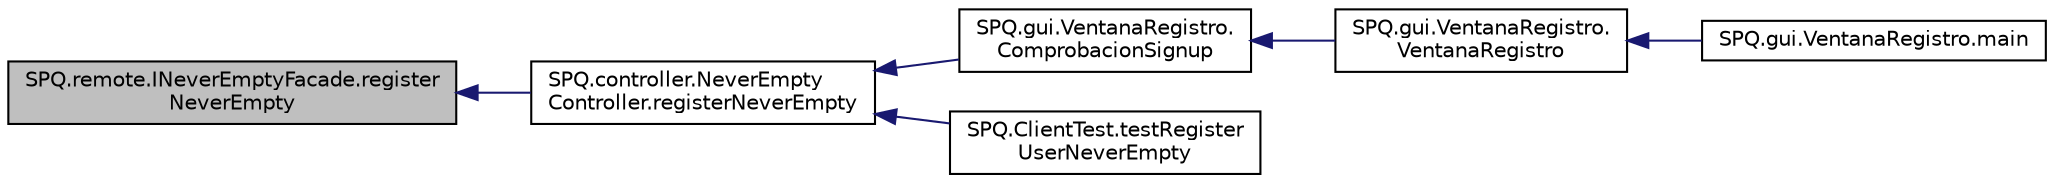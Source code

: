 digraph "SPQ.remote.INeverEmptyFacade.registerNeverEmpty"
{
  edge [fontname="Helvetica",fontsize="10",labelfontname="Helvetica",labelfontsize="10"];
  node [fontname="Helvetica",fontsize="10",shape=record];
  rankdir="LR";
  Node46 [label="SPQ.remote.INeverEmptyFacade.register\lNeverEmpty",height=0.2,width=0.4,color="black", fillcolor="grey75", style="filled", fontcolor="black"];
  Node46 -> Node47 [dir="back",color="midnightblue",fontsize="10",style="solid",fontname="Helvetica"];
  Node47 [label="SPQ.controller.NeverEmpty\lController.registerNeverEmpty",height=0.2,width=0.4,color="black", fillcolor="white", style="filled",URL="$class_s_p_q_1_1controller_1_1_never_empty_controller.html#ad02b010ba25f24bf105fe7b4605e3de1"];
  Node47 -> Node48 [dir="back",color="midnightblue",fontsize="10",style="solid",fontname="Helvetica"];
  Node48 [label="SPQ.gui.VentanaRegistro.\lComprobacionSignup",height=0.2,width=0.4,color="black", fillcolor="white", style="filled",URL="$class_s_p_q_1_1gui_1_1_ventana_registro.html#a409053f213651ce392699ee8c4f07e66"];
  Node48 -> Node49 [dir="back",color="midnightblue",fontsize="10",style="solid",fontname="Helvetica"];
  Node49 [label="SPQ.gui.VentanaRegistro.\lVentanaRegistro",height=0.2,width=0.4,color="black", fillcolor="white", style="filled",URL="$class_s_p_q_1_1gui_1_1_ventana_registro.html#a40069db92c94222331b181f23744c14f"];
  Node49 -> Node50 [dir="back",color="midnightblue",fontsize="10",style="solid",fontname="Helvetica"];
  Node50 [label="SPQ.gui.VentanaRegistro.main",height=0.2,width=0.4,color="black", fillcolor="white", style="filled",URL="$class_s_p_q_1_1gui_1_1_ventana_registro.html#a8d80a5efba104ecaefab065592e23a68"];
  Node47 -> Node51 [dir="back",color="midnightblue",fontsize="10",style="solid",fontname="Helvetica"];
  Node51 [label="SPQ.ClientTest.testRegister\lUserNeverEmpty",height=0.2,width=0.4,color="black", fillcolor="white", style="filled",URL="$class_s_p_q_1_1_client_test.html#ae5a5c27b65ff1dea107d913ea609cb0c"];
}
